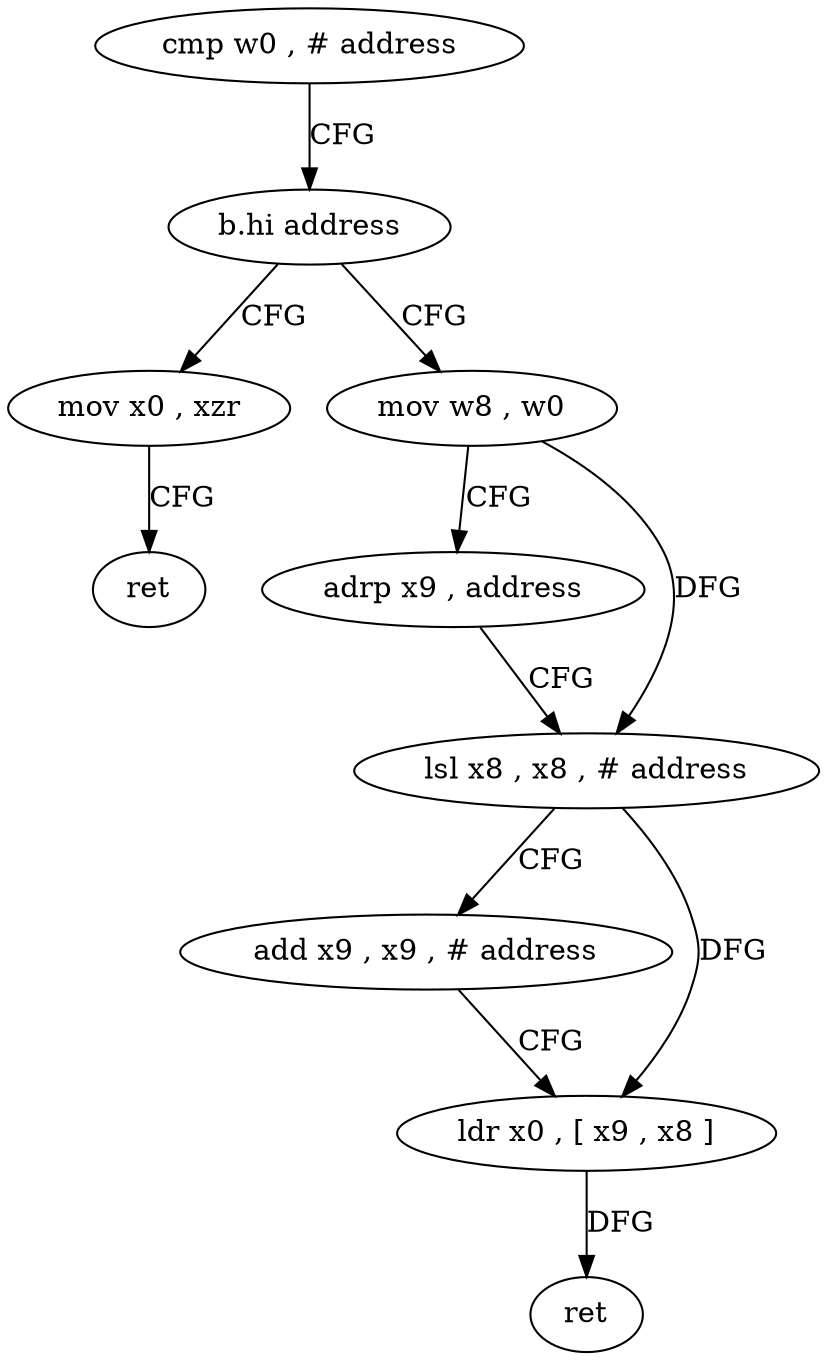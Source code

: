 digraph "func" {
"4264800" [label = "cmp w0 , # address" ]
"4264804" [label = "b.hi address" ]
"4264832" [label = "mov x0 , xzr" ]
"4264808" [label = "mov w8 , w0" ]
"4264836" [label = "ret" ]
"4264812" [label = "adrp x9 , address" ]
"4264816" [label = "lsl x8 , x8 , # address" ]
"4264820" [label = "add x9 , x9 , # address" ]
"4264824" [label = "ldr x0 , [ x9 , x8 ]" ]
"4264828" [label = "ret" ]
"4264800" -> "4264804" [ label = "CFG" ]
"4264804" -> "4264832" [ label = "CFG" ]
"4264804" -> "4264808" [ label = "CFG" ]
"4264832" -> "4264836" [ label = "CFG" ]
"4264808" -> "4264812" [ label = "CFG" ]
"4264808" -> "4264816" [ label = "DFG" ]
"4264812" -> "4264816" [ label = "CFG" ]
"4264816" -> "4264820" [ label = "CFG" ]
"4264816" -> "4264824" [ label = "DFG" ]
"4264820" -> "4264824" [ label = "CFG" ]
"4264824" -> "4264828" [ label = "DFG" ]
}
